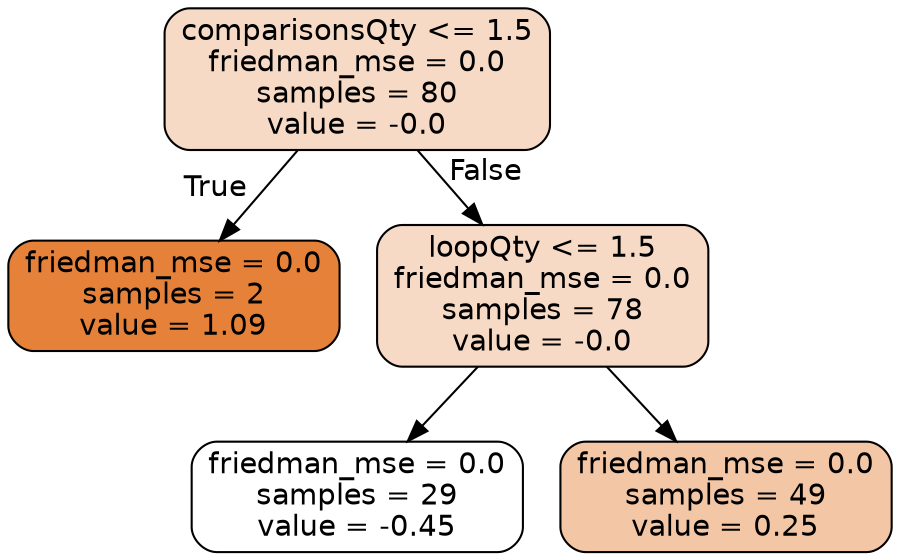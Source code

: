 digraph Tree {
node [shape=box, style="filled, rounded", color="black", fontname="helvetica"] ;
edge [fontname="helvetica"] ;
0 [label="comparisonsQty <= 1.5\nfriedman_mse = 0.0\nsamples = 80\nvalue = -0.0", fillcolor="#f7dac5"] ;
1 [label="friedman_mse = 0.0\nsamples = 2\nvalue = 1.09", fillcolor="#e58139"] ;
0 -> 1 [labeldistance=2.5, labelangle=45, headlabel="True"] ;
2 [label="loopQty <= 1.5\nfriedman_mse = 0.0\nsamples = 78\nvalue = -0.0", fillcolor="#f7dac5"] ;
0 -> 2 [labeldistance=2.5, labelangle=-45, headlabel="False"] ;
3 [label="friedman_mse = 0.0\nsamples = 29\nvalue = -0.45", fillcolor="#ffffff"] ;
2 -> 3 ;
4 [label="friedman_mse = 0.0\nsamples = 49\nvalue = 0.25", fillcolor="#f3c6a5"] ;
2 -> 4 ;
}